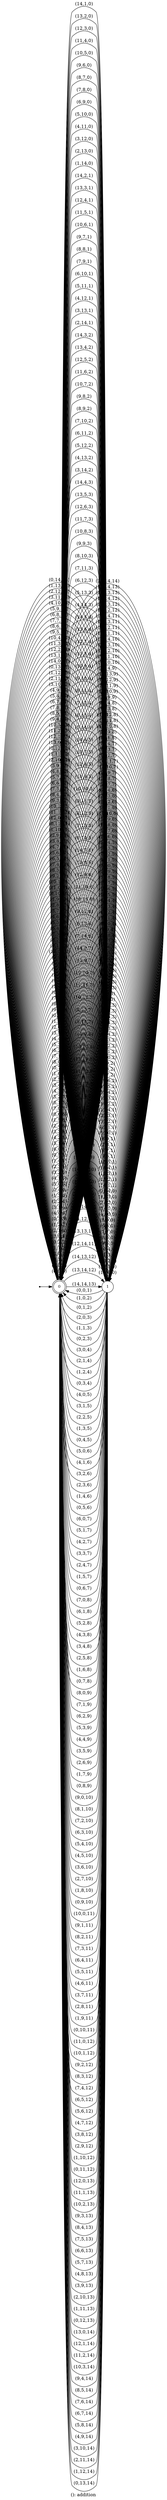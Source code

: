 digraph G {
label = "(): addition";
rankdir = LR;
node [shape = doublecircle, label="0", fontsize=12]0;
node [shape = circle, label="1", fontsize=12]1;
node [shape = point ]; qi
qi ->0;
0 -> 0[ label = "(0,0,0)"];
0 -> 1[ label = "(14,1,0)"];
0 -> 1[ label = "(13,2,0)"];
0 -> 1[ label = "(12,3,0)"];
0 -> 1[ label = "(11,4,0)"];
0 -> 1[ label = "(10,5,0)"];
0 -> 1[ label = "(9,6,0)"];
0 -> 1[ label = "(8,7,0)"];
0 -> 1[ label = "(7,8,0)"];
0 -> 1[ label = "(6,9,0)"];
0 -> 1[ label = "(5,10,0)"];
0 -> 1[ label = "(4,11,0)"];
0 -> 1[ label = "(3,12,0)"];
0 -> 1[ label = "(2,13,0)"];
0 -> 1[ label = "(1,14,0)"];
0 -> 0[ label = "(1,0,1)"];
0 -> 0[ label = "(0,1,1)"];
0 -> 1[ label = "(14,2,1)"];
0 -> 1[ label = "(13,3,1)"];
0 -> 1[ label = "(12,4,1)"];
0 -> 1[ label = "(11,5,1)"];
0 -> 1[ label = "(10,6,1)"];
0 -> 1[ label = "(9,7,1)"];
0 -> 1[ label = "(8,8,1)"];
0 -> 1[ label = "(7,9,1)"];
0 -> 1[ label = "(6,10,1)"];
0 -> 1[ label = "(5,11,1)"];
0 -> 1[ label = "(4,12,1)"];
0 -> 1[ label = "(3,13,1)"];
0 -> 1[ label = "(2,14,1)"];
0 -> 0[ label = "(2,0,2)"];
0 -> 0[ label = "(1,1,2)"];
0 -> 0[ label = "(0,2,2)"];
0 -> 1[ label = "(14,3,2)"];
0 -> 1[ label = "(13,4,2)"];
0 -> 1[ label = "(12,5,2)"];
0 -> 1[ label = "(11,6,2)"];
0 -> 1[ label = "(10,7,2)"];
0 -> 1[ label = "(9,8,2)"];
0 -> 1[ label = "(8,9,2)"];
0 -> 1[ label = "(7,10,2)"];
0 -> 1[ label = "(6,11,2)"];
0 -> 1[ label = "(5,12,2)"];
0 -> 1[ label = "(4,13,2)"];
0 -> 1[ label = "(3,14,2)"];
0 -> 0[ label = "(3,0,3)"];
0 -> 0[ label = "(2,1,3)"];
0 -> 0[ label = "(1,2,3)"];
0 -> 0[ label = "(0,3,3)"];
0 -> 1[ label = "(14,4,3)"];
0 -> 1[ label = "(13,5,3)"];
0 -> 1[ label = "(12,6,3)"];
0 -> 1[ label = "(11,7,3)"];
0 -> 1[ label = "(10,8,3)"];
0 -> 1[ label = "(9,9,3)"];
0 -> 1[ label = "(8,10,3)"];
0 -> 1[ label = "(7,11,3)"];
0 -> 1[ label = "(6,12,3)"];
0 -> 1[ label = "(5,13,3)"];
0 -> 1[ label = "(4,14,3)"];
0 -> 0[ label = "(4,0,4)"];
0 -> 0[ label = "(3,1,4)"];
0 -> 0[ label = "(2,2,4)"];
0 -> 0[ label = "(1,3,4)"];
0 -> 0[ label = "(0,4,4)"];
0 -> 1[ label = "(14,5,4)"];
0 -> 1[ label = "(13,6,4)"];
0 -> 1[ label = "(12,7,4)"];
0 -> 1[ label = "(11,8,4)"];
0 -> 1[ label = "(10,9,4)"];
0 -> 1[ label = "(9,10,4)"];
0 -> 1[ label = "(8,11,4)"];
0 -> 1[ label = "(7,12,4)"];
0 -> 1[ label = "(6,13,4)"];
0 -> 1[ label = "(5,14,4)"];
0 -> 0[ label = "(5,0,5)"];
0 -> 0[ label = "(4,1,5)"];
0 -> 0[ label = "(3,2,5)"];
0 -> 0[ label = "(2,3,5)"];
0 -> 0[ label = "(1,4,5)"];
0 -> 0[ label = "(0,5,5)"];
0 -> 1[ label = "(14,6,5)"];
0 -> 1[ label = "(13,7,5)"];
0 -> 1[ label = "(12,8,5)"];
0 -> 1[ label = "(11,9,5)"];
0 -> 1[ label = "(10,10,5)"];
0 -> 1[ label = "(9,11,5)"];
0 -> 1[ label = "(8,12,5)"];
0 -> 1[ label = "(7,13,5)"];
0 -> 1[ label = "(6,14,5)"];
0 -> 0[ label = "(6,0,6)"];
0 -> 0[ label = "(5,1,6)"];
0 -> 0[ label = "(4,2,6)"];
0 -> 0[ label = "(3,3,6)"];
0 -> 0[ label = "(2,4,6)"];
0 -> 0[ label = "(1,5,6)"];
0 -> 0[ label = "(0,6,6)"];
0 -> 1[ label = "(14,7,6)"];
0 -> 1[ label = "(13,8,6)"];
0 -> 1[ label = "(12,9,6)"];
0 -> 1[ label = "(11,10,6)"];
0 -> 1[ label = "(10,11,6)"];
0 -> 1[ label = "(9,12,6)"];
0 -> 1[ label = "(8,13,6)"];
0 -> 1[ label = "(7,14,6)"];
0 -> 0[ label = "(7,0,7)"];
0 -> 0[ label = "(6,1,7)"];
0 -> 0[ label = "(5,2,7)"];
0 -> 0[ label = "(4,3,7)"];
0 -> 0[ label = "(3,4,7)"];
0 -> 0[ label = "(2,5,7)"];
0 -> 0[ label = "(1,6,7)"];
0 -> 0[ label = "(0,7,7)"];
0 -> 1[ label = "(14,8,7)"];
0 -> 1[ label = "(13,9,7)"];
0 -> 1[ label = "(12,10,7)"];
0 -> 1[ label = "(11,11,7)"];
0 -> 1[ label = "(10,12,7)"];
0 -> 1[ label = "(9,13,7)"];
0 -> 1[ label = "(8,14,7)"];
0 -> 0[ label = "(8,0,8)"];
0 -> 0[ label = "(7,1,8)"];
0 -> 0[ label = "(6,2,8)"];
0 -> 0[ label = "(5,3,8)"];
0 -> 0[ label = "(4,4,8)"];
0 -> 0[ label = "(3,5,8)"];
0 -> 0[ label = "(2,6,8)"];
0 -> 0[ label = "(1,7,8)"];
0 -> 0[ label = "(0,8,8)"];
0 -> 1[ label = "(14,9,8)"];
0 -> 1[ label = "(13,10,8)"];
0 -> 1[ label = "(12,11,8)"];
0 -> 1[ label = "(11,12,8)"];
0 -> 1[ label = "(10,13,8)"];
0 -> 1[ label = "(9,14,8)"];
0 -> 0[ label = "(9,0,9)"];
0 -> 0[ label = "(8,1,9)"];
0 -> 0[ label = "(7,2,9)"];
0 -> 0[ label = "(6,3,9)"];
0 -> 0[ label = "(5,4,9)"];
0 -> 0[ label = "(4,5,9)"];
0 -> 0[ label = "(3,6,9)"];
0 -> 0[ label = "(2,7,9)"];
0 -> 0[ label = "(1,8,9)"];
0 -> 0[ label = "(0,9,9)"];
0 -> 1[ label = "(14,10,9)"];
0 -> 1[ label = "(13,11,9)"];
0 -> 1[ label = "(12,12,9)"];
0 -> 1[ label = "(11,13,9)"];
0 -> 1[ label = "(10,14,9)"];
0 -> 0[ label = "(10,0,10)"];
0 -> 0[ label = "(9,1,10)"];
0 -> 0[ label = "(8,2,10)"];
0 -> 0[ label = "(7,3,10)"];
0 -> 0[ label = "(6,4,10)"];
0 -> 0[ label = "(5,5,10)"];
0 -> 0[ label = "(4,6,10)"];
0 -> 0[ label = "(3,7,10)"];
0 -> 0[ label = "(2,8,10)"];
0 -> 0[ label = "(1,9,10)"];
0 -> 0[ label = "(0,10,10)"];
0 -> 1[ label = "(14,11,10)"];
0 -> 1[ label = "(13,12,10)"];
0 -> 1[ label = "(12,13,10)"];
0 -> 1[ label = "(11,14,10)"];
0 -> 0[ label = "(11,0,11)"];
0 -> 0[ label = "(10,1,11)"];
0 -> 0[ label = "(9,2,11)"];
0 -> 0[ label = "(8,3,11)"];
0 -> 0[ label = "(7,4,11)"];
0 -> 0[ label = "(6,5,11)"];
0 -> 0[ label = "(5,6,11)"];
0 -> 0[ label = "(4,7,11)"];
0 -> 0[ label = "(3,8,11)"];
0 -> 0[ label = "(2,9,11)"];
0 -> 0[ label = "(1,10,11)"];
0 -> 0[ label = "(0,11,11)"];
0 -> 1[ label = "(14,12,11)"];
0 -> 1[ label = "(13,13,11)"];
0 -> 1[ label = "(12,14,11)"];
0 -> 0[ label = "(12,0,12)"];
0 -> 0[ label = "(11,1,12)"];
0 -> 0[ label = "(10,2,12)"];
0 -> 0[ label = "(9,3,12)"];
0 -> 0[ label = "(8,4,12)"];
0 -> 0[ label = "(7,5,12)"];
0 -> 0[ label = "(6,6,12)"];
0 -> 0[ label = "(5,7,12)"];
0 -> 0[ label = "(4,8,12)"];
0 -> 0[ label = "(3,9,12)"];
0 -> 0[ label = "(2,10,12)"];
0 -> 0[ label = "(1,11,12)"];
0 -> 0[ label = "(0,12,12)"];
0 -> 1[ label = "(14,13,12)"];
0 -> 1[ label = "(13,14,12)"];
0 -> 0[ label = "(13,0,13)"];
0 -> 0[ label = "(12,1,13)"];
0 -> 0[ label = "(11,2,13)"];
0 -> 0[ label = "(10,3,13)"];
0 -> 0[ label = "(9,4,13)"];
0 -> 0[ label = "(8,5,13)"];
0 -> 0[ label = "(7,6,13)"];
0 -> 0[ label = "(6,7,13)"];
0 -> 0[ label = "(5,8,13)"];
0 -> 0[ label = "(4,9,13)"];
0 -> 0[ label = "(3,10,13)"];
0 -> 0[ label = "(2,11,13)"];
0 -> 0[ label = "(1,12,13)"];
0 -> 0[ label = "(0,13,13)"];
0 -> 1[ label = "(14,14,13)"];
0 -> 0[ label = "(14,0,14)"];
0 -> 0[ label = "(13,1,14)"];
0 -> 0[ label = "(12,2,14)"];
0 -> 0[ label = "(11,3,14)"];
0 -> 0[ label = "(10,4,14)"];
0 -> 0[ label = "(9,5,14)"];
0 -> 0[ label = "(8,6,14)"];
0 -> 0[ label = "(7,7,14)"];
0 -> 0[ label = "(6,8,14)"];
0 -> 0[ label = "(5,9,14)"];
0 -> 0[ label = "(4,10,14)"];
0 -> 0[ label = "(3,11,14)"];
0 -> 0[ label = "(2,12,14)"];
0 -> 0[ label = "(1,13,14)"];
0 -> 0[ label = "(0,14,14)"];
1 -> 1[ label = "(14,0,0)"];
1 -> 1[ label = "(13,1,0)"];
1 -> 1[ label = "(12,2,0)"];
1 -> 1[ label = "(11,3,0)"];
1 -> 1[ label = "(10,4,0)"];
1 -> 1[ label = "(9,5,0)"];
1 -> 1[ label = "(8,6,0)"];
1 -> 1[ label = "(7,7,0)"];
1 -> 1[ label = "(6,8,0)"];
1 -> 1[ label = "(5,9,0)"];
1 -> 1[ label = "(4,10,0)"];
1 -> 1[ label = "(3,11,0)"];
1 -> 1[ label = "(2,12,0)"];
1 -> 1[ label = "(1,13,0)"];
1 -> 1[ label = "(0,14,0)"];
1 -> 0[ label = "(0,0,1)"];
1 -> 1[ label = "(14,1,1)"];
1 -> 1[ label = "(13,2,1)"];
1 -> 1[ label = "(12,3,1)"];
1 -> 1[ label = "(11,4,1)"];
1 -> 1[ label = "(10,5,1)"];
1 -> 1[ label = "(9,6,1)"];
1 -> 1[ label = "(8,7,1)"];
1 -> 1[ label = "(7,8,1)"];
1 -> 1[ label = "(6,9,1)"];
1 -> 1[ label = "(5,10,1)"];
1 -> 1[ label = "(4,11,1)"];
1 -> 1[ label = "(3,12,1)"];
1 -> 1[ label = "(2,13,1)"];
1 -> 1[ label = "(1,14,1)"];
1 -> 0[ label = "(1,0,2)"];
1 -> 0[ label = "(0,1,2)"];
1 -> 1[ label = "(14,2,2)"];
1 -> 1[ label = "(13,3,2)"];
1 -> 1[ label = "(12,4,2)"];
1 -> 1[ label = "(11,5,2)"];
1 -> 1[ label = "(10,6,2)"];
1 -> 1[ label = "(9,7,2)"];
1 -> 1[ label = "(8,8,2)"];
1 -> 1[ label = "(7,9,2)"];
1 -> 1[ label = "(6,10,2)"];
1 -> 1[ label = "(5,11,2)"];
1 -> 1[ label = "(4,12,2)"];
1 -> 1[ label = "(3,13,2)"];
1 -> 1[ label = "(2,14,2)"];
1 -> 0[ label = "(2,0,3)"];
1 -> 0[ label = "(1,1,3)"];
1 -> 0[ label = "(0,2,3)"];
1 -> 1[ label = "(14,3,3)"];
1 -> 1[ label = "(13,4,3)"];
1 -> 1[ label = "(12,5,3)"];
1 -> 1[ label = "(11,6,3)"];
1 -> 1[ label = "(10,7,3)"];
1 -> 1[ label = "(9,8,3)"];
1 -> 1[ label = "(8,9,3)"];
1 -> 1[ label = "(7,10,3)"];
1 -> 1[ label = "(6,11,3)"];
1 -> 1[ label = "(5,12,3)"];
1 -> 1[ label = "(4,13,3)"];
1 -> 1[ label = "(3,14,3)"];
1 -> 0[ label = "(3,0,4)"];
1 -> 0[ label = "(2,1,4)"];
1 -> 0[ label = "(1,2,4)"];
1 -> 0[ label = "(0,3,4)"];
1 -> 1[ label = "(14,4,4)"];
1 -> 1[ label = "(13,5,4)"];
1 -> 1[ label = "(12,6,4)"];
1 -> 1[ label = "(11,7,4)"];
1 -> 1[ label = "(10,8,4)"];
1 -> 1[ label = "(9,9,4)"];
1 -> 1[ label = "(8,10,4)"];
1 -> 1[ label = "(7,11,4)"];
1 -> 1[ label = "(6,12,4)"];
1 -> 1[ label = "(5,13,4)"];
1 -> 1[ label = "(4,14,4)"];
1 -> 0[ label = "(4,0,5)"];
1 -> 0[ label = "(3,1,5)"];
1 -> 0[ label = "(2,2,5)"];
1 -> 0[ label = "(1,3,5)"];
1 -> 0[ label = "(0,4,5)"];
1 -> 1[ label = "(14,5,5)"];
1 -> 1[ label = "(13,6,5)"];
1 -> 1[ label = "(12,7,5)"];
1 -> 1[ label = "(11,8,5)"];
1 -> 1[ label = "(10,9,5)"];
1 -> 1[ label = "(9,10,5)"];
1 -> 1[ label = "(8,11,5)"];
1 -> 1[ label = "(7,12,5)"];
1 -> 1[ label = "(6,13,5)"];
1 -> 1[ label = "(5,14,5)"];
1 -> 0[ label = "(5,0,6)"];
1 -> 0[ label = "(4,1,6)"];
1 -> 0[ label = "(3,2,6)"];
1 -> 0[ label = "(2,3,6)"];
1 -> 0[ label = "(1,4,6)"];
1 -> 0[ label = "(0,5,6)"];
1 -> 1[ label = "(14,6,6)"];
1 -> 1[ label = "(13,7,6)"];
1 -> 1[ label = "(12,8,6)"];
1 -> 1[ label = "(11,9,6)"];
1 -> 1[ label = "(10,10,6)"];
1 -> 1[ label = "(9,11,6)"];
1 -> 1[ label = "(8,12,6)"];
1 -> 1[ label = "(7,13,6)"];
1 -> 1[ label = "(6,14,6)"];
1 -> 0[ label = "(6,0,7)"];
1 -> 0[ label = "(5,1,7)"];
1 -> 0[ label = "(4,2,7)"];
1 -> 0[ label = "(3,3,7)"];
1 -> 0[ label = "(2,4,7)"];
1 -> 0[ label = "(1,5,7)"];
1 -> 0[ label = "(0,6,7)"];
1 -> 1[ label = "(14,7,7)"];
1 -> 1[ label = "(13,8,7)"];
1 -> 1[ label = "(12,9,7)"];
1 -> 1[ label = "(11,10,7)"];
1 -> 1[ label = "(10,11,7)"];
1 -> 1[ label = "(9,12,7)"];
1 -> 1[ label = "(8,13,7)"];
1 -> 1[ label = "(7,14,7)"];
1 -> 0[ label = "(7,0,8)"];
1 -> 0[ label = "(6,1,8)"];
1 -> 0[ label = "(5,2,8)"];
1 -> 0[ label = "(4,3,8)"];
1 -> 0[ label = "(3,4,8)"];
1 -> 0[ label = "(2,5,8)"];
1 -> 0[ label = "(1,6,8)"];
1 -> 0[ label = "(0,7,8)"];
1 -> 1[ label = "(14,8,8)"];
1 -> 1[ label = "(13,9,8)"];
1 -> 1[ label = "(12,10,8)"];
1 -> 1[ label = "(11,11,8)"];
1 -> 1[ label = "(10,12,8)"];
1 -> 1[ label = "(9,13,8)"];
1 -> 1[ label = "(8,14,8)"];
1 -> 0[ label = "(8,0,9)"];
1 -> 0[ label = "(7,1,9)"];
1 -> 0[ label = "(6,2,9)"];
1 -> 0[ label = "(5,3,9)"];
1 -> 0[ label = "(4,4,9)"];
1 -> 0[ label = "(3,5,9)"];
1 -> 0[ label = "(2,6,9)"];
1 -> 0[ label = "(1,7,9)"];
1 -> 0[ label = "(0,8,9)"];
1 -> 1[ label = "(14,9,9)"];
1 -> 1[ label = "(13,10,9)"];
1 -> 1[ label = "(12,11,9)"];
1 -> 1[ label = "(11,12,9)"];
1 -> 1[ label = "(10,13,9)"];
1 -> 1[ label = "(9,14,9)"];
1 -> 0[ label = "(9,0,10)"];
1 -> 0[ label = "(8,1,10)"];
1 -> 0[ label = "(7,2,10)"];
1 -> 0[ label = "(6,3,10)"];
1 -> 0[ label = "(5,4,10)"];
1 -> 0[ label = "(4,5,10)"];
1 -> 0[ label = "(3,6,10)"];
1 -> 0[ label = "(2,7,10)"];
1 -> 0[ label = "(1,8,10)"];
1 -> 0[ label = "(0,9,10)"];
1 -> 1[ label = "(14,10,10)"];
1 -> 1[ label = "(13,11,10)"];
1 -> 1[ label = "(12,12,10)"];
1 -> 1[ label = "(11,13,10)"];
1 -> 1[ label = "(10,14,10)"];
1 -> 0[ label = "(10,0,11)"];
1 -> 0[ label = "(9,1,11)"];
1 -> 0[ label = "(8,2,11)"];
1 -> 0[ label = "(7,3,11)"];
1 -> 0[ label = "(6,4,11)"];
1 -> 0[ label = "(5,5,11)"];
1 -> 0[ label = "(4,6,11)"];
1 -> 0[ label = "(3,7,11)"];
1 -> 0[ label = "(2,8,11)"];
1 -> 0[ label = "(1,9,11)"];
1 -> 0[ label = "(0,10,11)"];
1 -> 1[ label = "(14,11,11)"];
1 -> 1[ label = "(13,12,11)"];
1 -> 1[ label = "(12,13,11)"];
1 -> 1[ label = "(11,14,11)"];
1 -> 0[ label = "(11,0,12)"];
1 -> 0[ label = "(10,1,12)"];
1 -> 0[ label = "(9,2,12)"];
1 -> 0[ label = "(8,3,12)"];
1 -> 0[ label = "(7,4,12)"];
1 -> 0[ label = "(6,5,12)"];
1 -> 0[ label = "(5,6,12)"];
1 -> 0[ label = "(4,7,12)"];
1 -> 0[ label = "(3,8,12)"];
1 -> 0[ label = "(2,9,12)"];
1 -> 0[ label = "(1,10,12)"];
1 -> 0[ label = "(0,11,12)"];
1 -> 1[ label = "(14,12,12)"];
1 -> 1[ label = "(13,13,12)"];
1 -> 1[ label = "(12,14,12)"];
1 -> 0[ label = "(12,0,13)"];
1 -> 0[ label = "(11,1,13)"];
1 -> 0[ label = "(10,2,13)"];
1 -> 0[ label = "(9,3,13)"];
1 -> 0[ label = "(8,4,13)"];
1 -> 0[ label = "(7,5,13)"];
1 -> 0[ label = "(6,6,13)"];
1 -> 0[ label = "(5,7,13)"];
1 -> 0[ label = "(4,8,13)"];
1 -> 0[ label = "(3,9,13)"];
1 -> 0[ label = "(2,10,13)"];
1 -> 0[ label = "(1,11,13)"];
1 -> 0[ label = "(0,12,13)"];
1 -> 1[ label = "(14,13,13)"];
1 -> 1[ label = "(13,14,13)"];
1 -> 0[ label = "(13,0,14)"];
1 -> 0[ label = "(12,1,14)"];
1 -> 0[ label = "(11,2,14)"];
1 -> 0[ label = "(10,3,14)"];
1 -> 0[ label = "(9,4,14)"];
1 -> 0[ label = "(8,5,14)"];
1 -> 0[ label = "(7,6,14)"];
1 -> 0[ label = "(6,7,14)"];
1 -> 0[ label = "(5,8,14)"];
1 -> 0[ label = "(4,9,14)"];
1 -> 0[ label = "(3,10,14)"];
1 -> 0[ label = "(2,11,14)"];
1 -> 0[ label = "(1,12,14)"];
1 -> 0[ label = "(0,13,14)"];
1 -> 1[ label = "(14,14,14)"];
}
